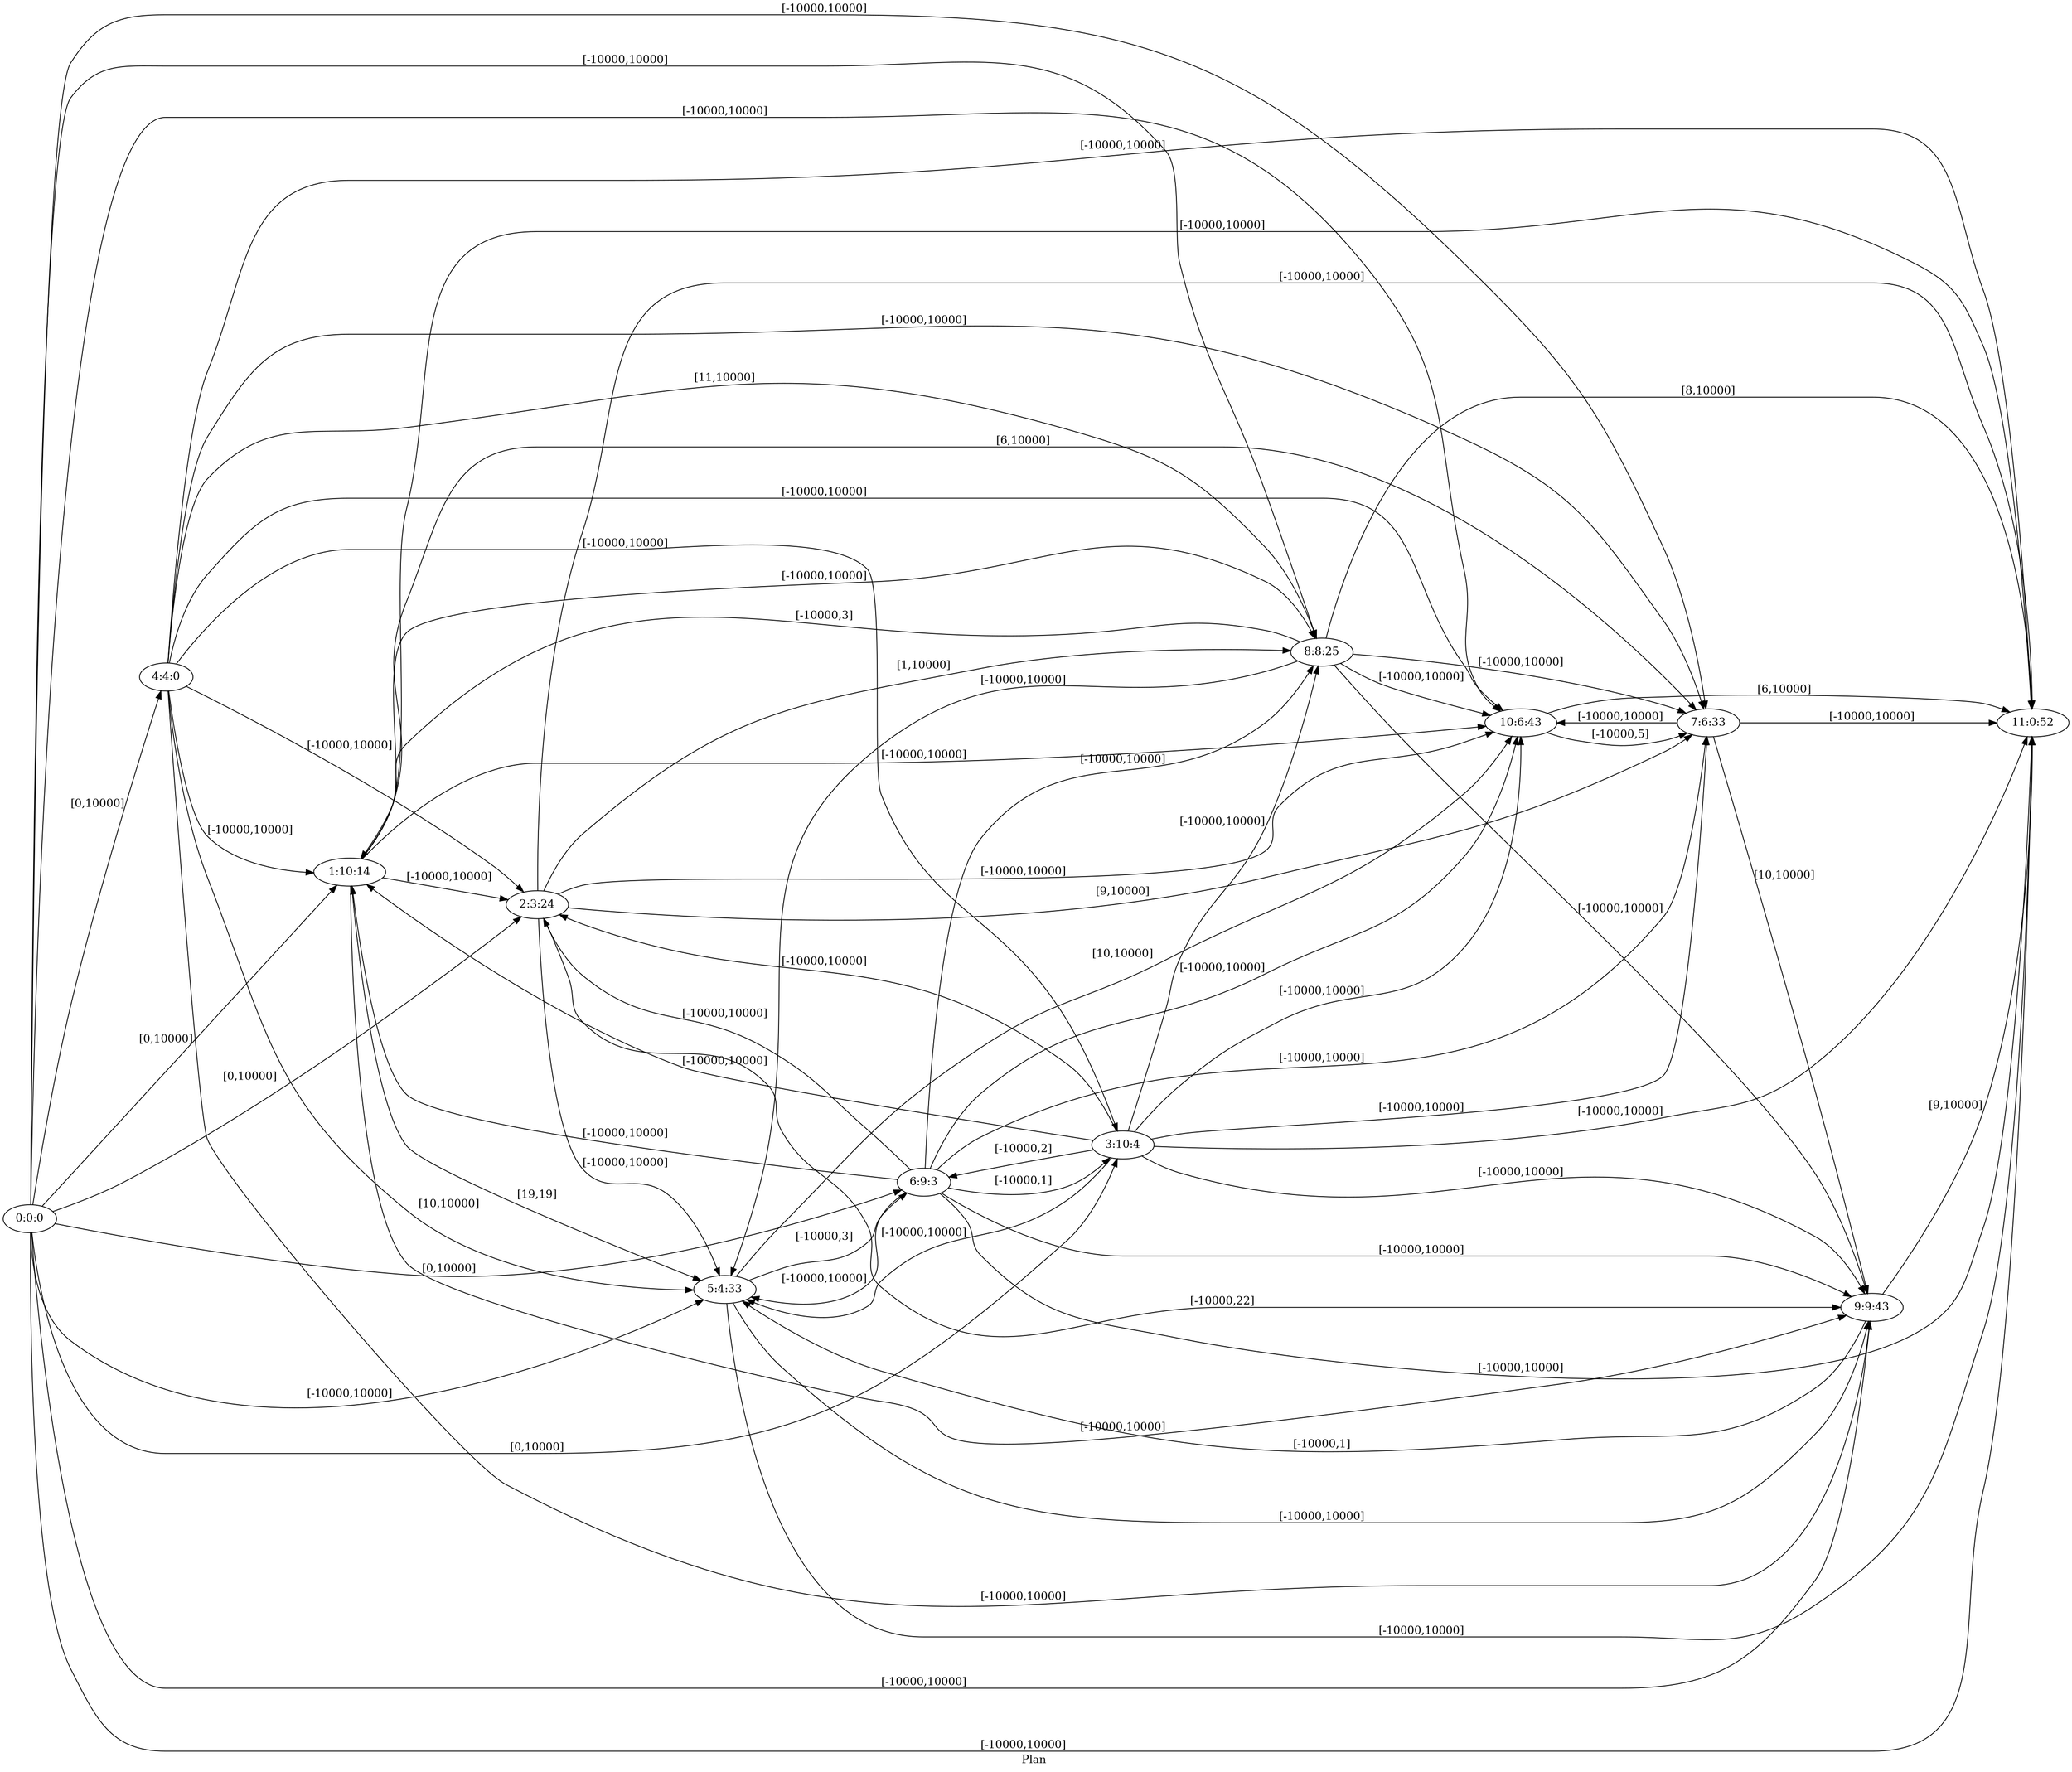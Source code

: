 digraph G {
 rankdir = LR;
 nodesep = .45; 
 size = 30;
label="Plan ";
 fldt = 0.531115;
"0:0:0"->"1:10:14"[ label = "[0,10000]"];
"0:0:0"->"2:3:24"[ label = "[0,10000]"];
"0:0:0"->"3:10:4"[ label = "[0,10000]"];
"0:0:0"->"4:4:0"[ label = "[0,10000]"];
"0:0:0"->"5:4:33"[ label = "[-10000,10000]"];
"0:0:0"->"6:9:3"[ label = "[0,10000]"];
"0:0:0"->"7:6:33"[ label = "[-10000,10000]"];
"0:0:0"->"8:8:25"[ label = "[-10000,10000]"];
"0:0:0"->"9:9:43"[ label = "[-10000,10000]"];
"0:0:0"->"10:6:43"[ label = "[-10000,10000]"];
"0:0:0"->"11:0:52"[ label = "[-10000,10000]"];
"1:10:14"->"2:3:24"[ label = "[-10000,10000]"];
"1:10:14"->"5:4:33"[ label = "[19,19]"];
"1:10:14"->"7:6:33"[ label = "[6,10000]"];
"1:10:14"->"8:8:25"[ label = "[-10000,10000]"];
"1:10:14"->"9:9:43"[ label = "[-10000,10000]"];
"1:10:14"->"10:6:43"[ label = "[-10000,10000]"];
"1:10:14"->"11:0:52"[ label = "[-10000,10000]"];
"2:3:24"->"5:4:33"[ label = "[-10000,10000]"];
"2:3:24"->"7:6:33"[ label = "[9,10000]"];
"2:3:24"->"8:8:25"[ label = "[1,10000]"];
"2:3:24"->"9:9:43"[ label = "[-10000,22]"];
"2:3:24"->"10:6:43"[ label = "[-10000,10000]"];
"2:3:24"->"11:0:52"[ label = "[-10000,10000]"];
"3:10:4"->"1:10:14"[ label = "[-10000,10000]"];
"3:10:4"->"2:3:24"[ label = "[-10000,10000]"];
"3:10:4"->"5:4:33"[ label = "[-10000,10000]"];
"3:10:4"->"6:9:3"[ label = "[-10000,2]"];
"3:10:4"->"7:6:33"[ label = "[-10000,10000]"];
"3:10:4"->"8:8:25"[ label = "[-10000,10000]"];
"3:10:4"->"9:9:43"[ label = "[-10000,10000]"];
"3:10:4"->"10:6:43"[ label = "[-10000,10000]"];
"3:10:4"->"11:0:52"[ label = "[-10000,10000]"];
"4:4:0"->"1:10:14"[ label = "[-10000,10000]"];
"4:4:0"->"2:3:24"[ label = "[-10000,10000]"];
"4:4:0"->"3:10:4"[ label = "[-10000,10000]"];
"4:4:0"->"5:4:33"[ label = "[10,10000]"];
"4:4:0"->"7:6:33"[ label = "[-10000,10000]"];
"4:4:0"->"8:8:25"[ label = "[11,10000]"];
"4:4:0"->"9:9:43"[ label = "[-10000,10000]"];
"4:4:0"->"10:6:43"[ label = "[-10000,10000]"];
"4:4:0"->"11:0:52"[ label = "[-10000,10000]"];
"5:4:33"->"6:9:3"[ label = "[-10000,3]"];
"5:4:33"->"9:9:43"[ label = "[-10000,10000]"];
"5:4:33"->"10:6:43"[ label = "[10,10000]"];
"5:4:33"->"11:0:52"[ label = "[-10000,10000]"];
"6:9:3"->"1:10:14"[ label = "[-10000,10000]"];
"6:9:3"->"2:3:24"[ label = "[-10000,10000]"];
"6:9:3"->"3:10:4"[ label = "[-10000,1]"];
"6:9:3"->"5:4:33"[ label = "[-10000,10000]"];
"6:9:3"->"7:6:33"[ label = "[-10000,10000]"];
"6:9:3"->"8:8:25"[ label = "[-10000,10000]"];
"6:9:3"->"9:9:43"[ label = "[-10000,10000]"];
"6:9:3"->"10:6:43"[ label = "[-10000,10000]"];
"6:9:3"->"11:0:52"[ label = "[-10000,10000]"];
"7:6:33"->"9:9:43"[ label = "[10,10000]"];
"7:6:33"->"10:6:43"[ label = "[-10000,10000]"];
"7:6:33"->"11:0:52"[ label = "[-10000,10000]"];
"8:8:25"->"1:10:14"[ label = "[-10000,3]"];
"8:8:25"->"5:4:33"[ label = "[-10000,10000]"];
"8:8:25"->"7:6:33"[ label = "[-10000,10000]"];
"8:8:25"->"9:9:43"[ label = "[-10000,10000]"];
"8:8:25"->"10:6:43"[ label = "[-10000,10000]"];
"8:8:25"->"11:0:52"[ label = "[8,10000]"];
"9:9:43"->"5:4:33"[ label = "[-10000,1]"];
"9:9:43"->"11:0:52"[ label = "[9,10000]"];
"10:6:43"->"7:6:33"[ label = "[-10000,5]"];
"10:6:43"->"11:0:52"[ label = "[6,10000]"];
}
